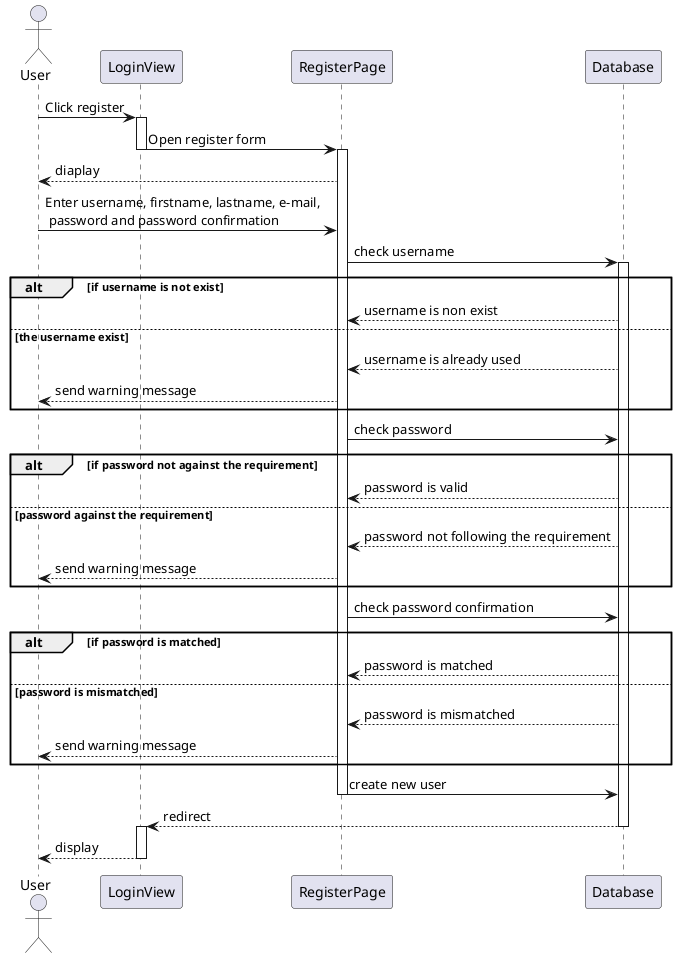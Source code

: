 @startuml
Actor User
User -> LoginView : Click register
activate LoginView
LoginView -> RegisterPage : Open register form
deactivate LoginView
activate RegisterPage
RegisterPage --> User : diaplay
User -> RegisterPage : Enter username, firstname, lastname, e-mail,\n password and password confirmation
RegisterPage -> Database : check username
activate Database
alt if username is not exist
Database --> RegisterPage : username is non exist
else the username exist
Database --> RegisterPage : username is already used
RegisterPage --> User : send warning message
end
RegisterPage -> Database : check password
alt if password not against the requirement
Database --> RegisterPage : password is valid
else password against the requirement
Database --> RegisterPage : password not following the requirement
RegisterPage --> User : send warning message
end
RegisterPage -> Database : check password confirmation
alt if password is matched
Database --> RegisterPage : password is matched
else password is mismatched
Database --> RegisterPage : password is mismatched
RegisterPage --> User : send warning message
end
RegisterPage -> Database : create new user
deactivate RegisterPage
Database --> LoginView : redirect
deactivate Database
activate LoginView
LoginView --> User : display
deactivate LoginView
@enduml
